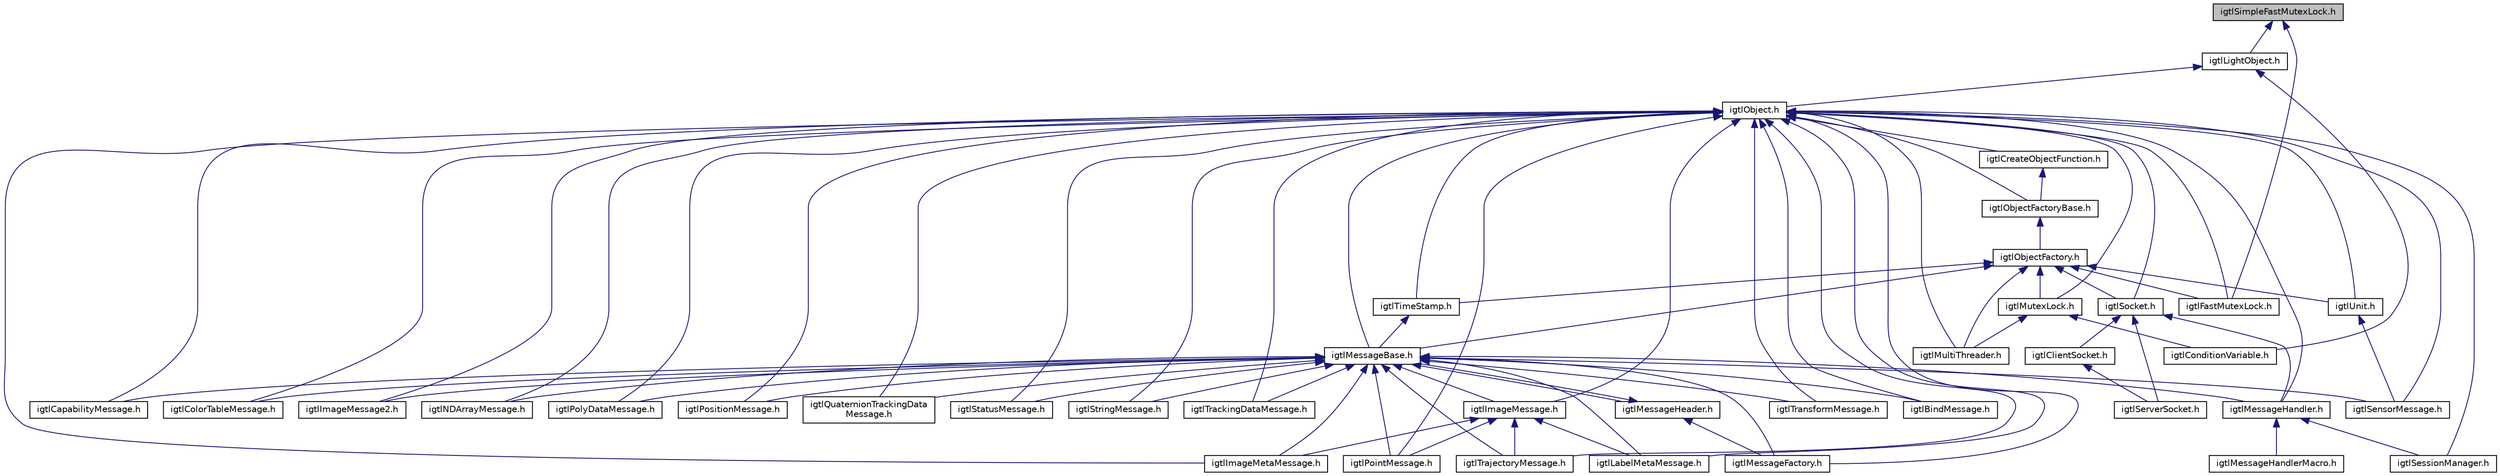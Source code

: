 digraph "igtlSimpleFastMutexLock.h"
{
  edge [fontname="Helvetica",fontsize="10",labelfontname="Helvetica",labelfontsize="10"];
  node [fontname="Helvetica",fontsize="10",shape=record];
  Node1 [label="igtlSimpleFastMutexLock.h",height=0.2,width=0.4,color="black", fillcolor="grey75", style="filled", fontcolor="black"];
  Node1 -> Node2 [dir="back",color="midnightblue",fontsize="10",style="solid",fontname="Helvetica"];
  Node2 [label="igtlLightObject.h",height=0.2,width=0.4,color="black", fillcolor="white", style="filled",URL="$igtlLightObject_8h.html"];
  Node2 -> Node3 [dir="back",color="midnightblue",fontsize="10",style="solid",fontname="Helvetica"];
  Node3 [label="igtlObject.h",height=0.2,width=0.4,color="black", fillcolor="white", style="filled",URL="$igtlObject_8h.html"];
  Node3 -> Node4 [dir="back",color="midnightblue",fontsize="10",style="solid",fontname="Helvetica"];
  Node4 [label="igtlBindMessage.h",height=0.2,width=0.4,color="black", fillcolor="white", style="filled",URL="$igtlBindMessage_8h.html"];
  Node3 -> Node5 [dir="back",color="midnightblue",fontsize="10",style="solid",fontname="Helvetica"];
  Node5 [label="igtlMessageBase.h",height=0.2,width=0.4,color="black", fillcolor="white", style="filled",URL="$igtlMessageBase_8h.html"];
  Node5 -> Node4 [dir="back",color="midnightblue",fontsize="10",style="solid",fontname="Helvetica"];
  Node5 -> Node6 [dir="back",color="midnightblue",fontsize="10",style="solid",fontname="Helvetica"];
  Node6 [label="igtlMessageHeader.h",height=0.2,width=0.4,color="black", fillcolor="white", style="filled",URL="$igtlMessageHeader_8h.html"];
  Node6 -> Node5 [dir="back",color="midnightblue",fontsize="10",style="solid",fontname="Helvetica"];
  Node6 -> Node7 [dir="back",color="midnightblue",fontsize="10",style="solid",fontname="Helvetica"];
  Node7 [label="igtlMessageFactory.h",height=0.2,width=0.4,color="black", fillcolor="white", style="filled",URL="$igtlMessageFactory_8h.html"];
  Node5 -> Node8 [dir="back",color="midnightblue",fontsize="10",style="solid",fontname="Helvetica"];
  Node8 [label="igtlCapabilityMessage.h",height=0.2,width=0.4,color="black", fillcolor="white", style="filled",URL="$igtlCapabilityMessage_8h.html"];
  Node5 -> Node9 [dir="back",color="midnightblue",fontsize="10",style="solid",fontname="Helvetica"];
  Node9 [label="igtlColorTableMessage.h",height=0.2,width=0.4,color="black", fillcolor="white", style="filled",URL="$igtlColorTableMessage_8h.html"];
  Node5 -> Node10 [dir="back",color="midnightblue",fontsize="10",style="solid",fontname="Helvetica"];
  Node10 [label="igtlImageMessage.h",height=0.2,width=0.4,color="black", fillcolor="white", style="filled",URL="$igtlImageMessage_8h.html"];
  Node10 -> Node11 [dir="back",color="midnightblue",fontsize="10",style="solid",fontname="Helvetica"];
  Node11 [label="igtlImageMetaMessage.h",height=0.2,width=0.4,color="black", fillcolor="white", style="filled",URL="$igtlImageMetaMessage_8h.html"];
  Node10 -> Node12 [dir="back",color="midnightblue",fontsize="10",style="solid",fontname="Helvetica"];
  Node12 [label="igtlLabelMetaMessage.h",height=0.2,width=0.4,color="black", fillcolor="white", style="filled",URL="$igtlLabelMetaMessage_8h.html"];
  Node10 -> Node13 [dir="back",color="midnightblue",fontsize="10",style="solid",fontname="Helvetica"];
  Node13 [label="igtlPointMessage.h",height=0.2,width=0.4,color="black", fillcolor="white", style="filled",URL="$igtlPointMessage_8h.html"];
  Node10 -> Node14 [dir="back",color="midnightblue",fontsize="10",style="solid",fontname="Helvetica"];
  Node14 [label="igtlTrajectoryMessage.h",height=0.2,width=0.4,color="black", fillcolor="white", style="filled",URL="$igtlTrajectoryMessage_8h.html"];
  Node5 -> Node15 [dir="back",color="midnightblue",fontsize="10",style="solid",fontname="Helvetica"];
  Node15 [label="igtlImageMessage2.h",height=0.2,width=0.4,color="black", fillcolor="white", style="filled",URL="$igtlImageMessage2_8h.html"];
  Node5 -> Node11 [dir="back",color="midnightblue",fontsize="10",style="solid",fontname="Helvetica"];
  Node5 -> Node12 [dir="back",color="midnightblue",fontsize="10",style="solid",fontname="Helvetica"];
  Node5 -> Node7 [dir="back",color="midnightblue",fontsize="10",style="solid",fontname="Helvetica"];
  Node5 -> Node16 [dir="back",color="midnightblue",fontsize="10",style="solid",fontname="Helvetica"];
  Node16 [label="igtlMessageHandler.h",height=0.2,width=0.4,color="black", fillcolor="white", style="filled",URL="$igtlMessageHandler_8h.html"];
  Node16 -> Node17 [dir="back",color="midnightblue",fontsize="10",style="solid",fontname="Helvetica"];
  Node17 [label="igtlMessageHandlerMacro.h",height=0.2,width=0.4,color="black", fillcolor="white", style="filled",URL="$igtlMessageHandlerMacro_8h.html"];
  Node16 -> Node18 [dir="back",color="midnightblue",fontsize="10",style="solid",fontname="Helvetica"];
  Node18 [label="igtlSessionManager.h",height=0.2,width=0.4,color="black", fillcolor="white", style="filled",URL="$igtlSessionManager_8h.html"];
  Node5 -> Node19 [dir="back",color="midnightblue",fontsize="10",style="solid",fontname="Helvetica"];
  Node19 [label="igtlNDArrayMessage.h",height=0.2,width=0.4,color="black", fillcolor="white", style="filled",URL="$igtlNDArrayMessage_8h.html"];
  Node5 -> Node13 [dir="back",color="midnightblue",fontsize="10",style="solid",fontname="Helvetica"];
  Node5 -> Node20 [dir="back",color="midnightblue",fontsize="10",style="solid",fontname="Helvetica"];
  Node20 [label="igtlPolyDataMessage.h",height=0.2,width=0.4,color="black", fillcolor="white", style="filled",URL="$igtlPolyDataMessage_8h.html"];
  Node5 -> Node21 [dir="back",color="midnightblue",fontsize="10",style="solid",fontname="Helvetica"];
  Node21 [label="igtlPositionMessage.h",height=0.2,width=0.4,color="black", fillcolor="white", style="filled",URL="$igtlPositionMessage_8h.html"];
  Node5 -> Node22 [dir="back",color="midnightblue",fontsize="10",style="solid",fontname="Helvetica"];
  Node22 [label="igtlQuaternionTrackingData\lMessage.h",height=0.2,width=0.4,color="black", fillcolor="white", style="filled",URL="$igtlQuaternionTrackingDataMessage_8h.html"];
  Node5 -> Node23 [dir="back",color="midnightblue",fontsize="10",style="solid",fontname="Helvetica"];
  Node23 [label="igtlSensorMessage.h",height=0.2,width=0.4,color="black", fillcolor="white", style="filled",URL="$igtlSensorMessage_8h.html"];
  Node5 -> Node24 [dir="back",color="midnightblue",fontsize="10",style="solid",fontname="Helvetica"];
  Node24 [label="igtlStatusMessage.h",height=0.2,width=0.4,color="black", fillcolor="white", style="filled",URL="$igtlStatusMessage_8h.html"];
  Node5 -> Node25 [dir="back",color="midnightblue",fontsize="10",style="solid",fontname="Helvetica"];
  Node25 [label="igtlStringMessage.h",height=0.2,width=0.4,color="black", fillcolor="white", style="filled",URL="$igtlStringMessage_8h.html"];
  Node5 -> Node26 [dir="back",color="midnightblue",fontsize="10",style="solid",fontname="Helvetica"];
  Node26 [label="igtlTrackingDataMessage.h",height=0.2,width=0.4,color="black", fillcolor="white", style="filled",URL="$igtlTrackingDataMessage_8h.html"];
  Node5 -> Node14 [dir="back",color="midnightblue",fontsize="10",style="solid",fontname="Helvetica"];
  Node5 -> Node27 [dir="back",color="midnightblue",fontsize="10",style="solid",fontname="Helvetica"];
  Node27 [label="igtlTransformMessage.h",height=0.2,width=0.4,color="black", fillcolor="white", style="filled",URL="$igtlTransformMessage_8h.html"];
  Node3 -> Node28 [dir="back",color="midnightblue",fontsize="10",style="solid",fontname="Helvetica"];
  Node28 [label="igtlObjectFactoryBase.h",height=0.2,width=0.4,color="black", fillcolor="white", style="filled",URL="$igtlObjectFactoryBase_8h.html"];
  Node28 -> Node29 [dir="back",color="midnightblue",fontsize="10",style="solid",fontname="Helvetica"];
  Node29 [label="igtlObjectFactory.h",height=0.2,width=0.4,color="black", fillcolor="white", style="filled",URL="$igtlObjectFactory_8h.html"];
  Node29 -> Node5 [dir="back",color="midnightblue",fontsize="10",style="solid",fontname="Helvetica"];
  Node29 -> Node30 [dir="back",color="midnightblue",fontsize="10",style="solid",fontname="Helvetica"];
  Node30 [label="igtlTimeStamp.h",height=0.2,width=0.4,color="black", fillcolor="white", style="filled",URL="$igtlTimeStamp_8h.html"];
  Node30 -> Node5 [dir="back",color="midnightblue",fontsize="10",style="solid",fontname="Helvetica"];
  Node29 -> Node31 [dir="back",color="midnightblue",fontsize="10",style="solid",fontname="Helvetica"];
  Node31 [label="igtlSocket.h",height=0.2,width=0.4,color="black", fillcolor="white", style="filled",URL="$igtlSocket_8h.html"];
  Node31 -> Node32 [dir="back",color="midnightblue",fontsize="10",style="solid",fontname="Helvetica"];
  Node32 [label="igtlClientSocket.h",height=0.2,width=0.4,color="black", fillcolor="white", style="filled",URL="$igtlClientSocket_8h.html"];
  Node32 -> Node33 [dir="back",color="midnightblue",fontsize="10",style="solid",fontname="Helvetica"];
  Node33 [label="igtlServerSocket.h",height=0.2,width=0.4,color="black", fillcolor="white", style="filled",URL="$igtlServerSocket_8h.html"];
  Node31 -> Node16 [dir="back",color="midnightblue",fontsize="10",style="solid",fontname="Helvetica"];
  Node31 -> Node33 [dir="back",color="midnightblue",fontsize="10",style="solid",fontname="Helvetica"];
  Node29 -> Node34 [dir="back",color="midnightblue",fontsize="10",style="solid",fontname="Helvetica"];
  Node34 [label="igtlMutexLock.h",height=0.2,width=0.4,color="black", fillcolor="white", style="filled",URL="$igtlMutexLock_8h.html"];
  Node34 -> Node35 [dir="back",color="midnightblue",fontsize="10",style="solid",fontname="Helvetica"];
  Node35 [label="igtlConditionVariable.h",height=0.2,width=0.4,color="black", fillcolor="white", style="filled",URL="$igtlConditionVariable_8h.html"];
  Node34 -> Node36 [dir="back",color="midnightblue",fontsize="10",style="solid",fontname="Helvetica"];
  Node36 [label="igtlMultiThreader.h",height=0.2,width=0.4,color="black", fillcolor="white", style="filled",URL="$igtlMultiThreader_8h.html"];
  Node29 -> Node37 [dir="back",color="midnightblue",fontsize="10",style="solid",fontname="Helvetica"];
  Node37 [label="igtlFastMutexLock.h",height=0.2,width=0.4,color="black", fillcolor="white", style="filled",URL="$igtlFastMutexLock_8h.html"];
  Node29 -> Node36 [dir="back",color="midnightblue",fontsize="10",style="solid",fontname="Helvetica"];
  Node29 -> Node38 [dir="back",color="midnightblue",fontsize="10",style="solid",fontname="Helvetica"];
  Node38 [label="igtlUnit.h",height=0.2,width=0.4,color="black", fillcolor="white", style="filled",URL="$igtlUnit_8h.html"];
  Node38 -> Node23 [dir="back",color="midnightblue",fontsize="10",style="solid",fontname="Helvetica"];
  Node3 -> Node39 [dir="back",color="midnightblue",fontsize="10",style="solid",fontname="Helvetica"];
  Node39 [label="igtlCreateObjectFunction.h",height=0.2,width=0.4,color="black", fillcolor="white", style="filled",URL="$igtlCreateObjectFunction_8h.html"];
  Node39 -> Node28 [dir="back",color="midnightblue",fontsize="10",style="solid",fontname="Helvetica"];
  Node3 -> Node30 [dir="back",color="midnightblue",fontsize="10",style="solid",fontname="Helvetica"];
  Node3 -> Node8 [dir="back",color="midnightblue",fontsize="10",style="solid",fontname="Helvetica"];
  Node3 -> Node31 [dir="back",color="midnightblue",fontsize="10",style="solid",fontname="Helvetica"];
  Node3 -> Node9 [dir="back",color="midnightblue",fontsize="10",style="solid",fontname="Helvetica"];
  Node3 -> Node34 [dir="back",color="midnightblue",fontsize="10",style="solid",fontname="Helvetica"];
  Node3 -> Node37 [dir="back",color="midnightblue",fontsize="10",style="solid",fontname="Helvetica"];
  Node3 -> Node10 [dir="back",color="midnightblue",fontsize="10",style="solid",fontname="Helvetica"];
  Node3 -> Node15 [dir="back",color="midnightblue",fontsize="10",style="solid",fontname="Helvetica"];
  Node3 -> Node11 [dir="back",color="midnightblue",fontsize="10",style="solid",fontname="Helvetica"];
  Node3 -> Node12 [dir="back",color="midnightblue",fontsize="10",style="solid",fontname="Helvetica"];
  Node3 -> Node7 [dir="back",color="midnightblue",fontsize="10",style="solid",fontname="Helvetica"];
  Node3 -> Node16 [dir="back",color="midnightblue",fontsize="10",style="solid",fontname="Helvetica"];
  Node3 -> Node36 [dir="back",color="midnightblue",fontsize="10",style="solid",fontname="Helvetica"];
  Node3 -> Node19 [dir="back",color="midnightblue",fontsize="10",style="solid",fontname="Helvetica"];
  Node3 -> Node13 [dir="back",color="midnightblue",fontsize="10",style="solid",fontname="Helvetica"];
  Node3 -> Node20 [dir="back",color="midnightblue",fontsize="10",style="solid",fontname="Helvetica"];
  Node3 -> Node21 [dir="back",color="midnightblue",fontsize="10",style="solid",fontname="Helvetica"];
  Node3 -> Node22 [dir="back",color="midnightblue",fontsize="10",style="solid",fontname="Helvetica"];
  Node3 -> Node23 [dir="back",color="midnightblue",fontsize="10",style="solid",fontname="Helvetica"];
  Node3 -> Node38 [dir="back",color="midnightblue",fontsize="10",style="solid",fontname="Helvetica"];
  Node3 -> Node18 [dir="back",color="midnightblue",fontsize="10",style="solid",fontname="Helvetica"];
  Node3 -> Node24 [dir="back",color="midnightblue",fontsize="10",style="solid",fontname="Helvetica"];
  Node3 -> Node25 [dir="back",color="midnightblue",fontsize="10",style="solid",fontname="Helvetica"];
  Node3 -> Node26 [dir="back",color="midnightblue",fontsize="10",style="solid",fontname="Helvetica"];
  Node3 -> Node14 [dir="back",color="midnightblue",fontsize="10",style="solid",fontname="Helvetica"];
  Node3 -> Node27 [dir="back",color="midnightblue",fontsize="10",style="solid",fontname="Helvetica"];
  Node2 -> Node35 [dir="back",color="midnightblue",fontsize="10",style="solid",fontname="Helvetica"];
  Node1 -> Node37 [dir="back",color="midnightblue",fontsize="10",style="solid",fontname="Helvetica"];
}

